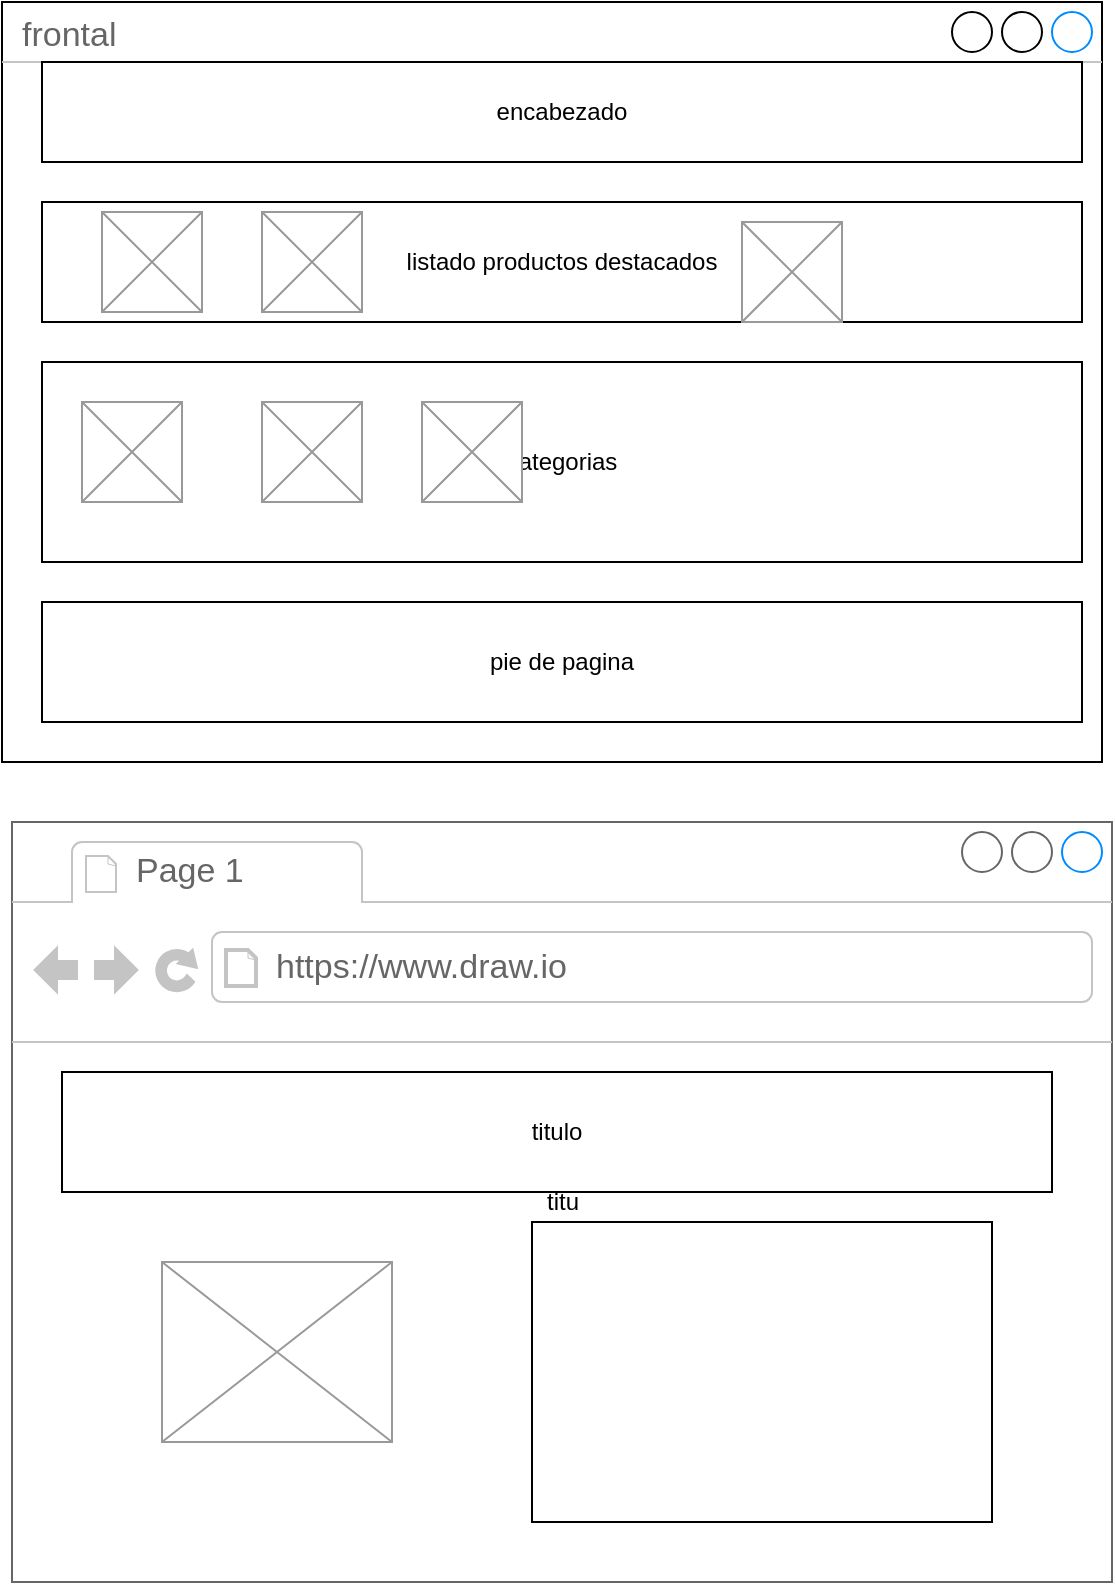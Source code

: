 <mxfile version="14.1.8" type="device" pages="2"><diagram id="od-FfWKESaKRTxakw64P" name="Page-1"><mxGraphModel dx="1463" dy="846" grid="1" gridSize="10" guides="1" tooltips="1" connect="1" arrows="1" fold="1" page="1" pageScale="1" pageWidth="827" pageHeight="1169" math="0" shadow="0"><root><mxCell id="0"/><mxCell id="1" parent="0"/><mxCell id="_cJe4_04QosQES6WJno8-1" value="frontal" style="strokeWidth=1;shadow=0;dashed=0;align=center;html=1;shape=mxgraph.mockup.containers.window;align=left;verticalAlign=top;spacingLeft=8;strokeColor2=#008cff;strokeColor3=#c4c4c4;fontColor=#666666;mainText=;fontSize=17;labelBackgroundColor=none;" vertex="1" parent="1"><mxGeometry x="170" y="50" width="550" height="380" as="geometry"/></mxCell><mxCell id="_cJe4_04QosQES6WJno8-2" value="encabezado" style="rounded=0;whiteSpace=wrap;html=1;" vertex="1" parent="1"><mxGeometry x="190" y="80" width="520" height="50" as="geometry"/></mxCell><mxCell id="_cJe4_04QosQES6WJno8-3" value="pie de pagina" style="rounded=0;whiteSpace=wrap;html=1;" vertex="1" parent="1"><mxGeometry x="190" y="350" width="520" height="60" as="geometry"/></mxCell><mxCell id="_cJe4_04QosQES6WJno8-4" value="listado productos destacados" style="rounded=0;whiteSpace=wrap;html=1;" vertex="1" parent="1"><mxGeometry x="190" y="150" width="520" height="60" as="geometry"/></mxCell><mxCell id="_cJe4_04QosQES6WJno8-5" value="" style="verticalLabelPosition=bottom;shadow=0;dashed=0;align=center;html=1;verticalAlign=top;strokeWidth=1;shape=mxgraph.mockup.graphics.simpleIcon;strokeColor=#999999;" vertex="1" parent="1"><mxGeometry x="220" y="155" width="50" height="50" as="geometry"/></mxCell><mxCell id="_cJe4_04QosQES6WJno8-6" value="" style="verticalLabelPosition=bottom;shadow=0;dashed=0;align=center;html=1;verticalAlign=top;strokeWidth=1;shape=mxgraph.mockup.graphics.simpleIcon;strokeColor=#999999;" vertex="1" parent="1"><mxGeometry x="300" y="155" width="50" height="50" as="geometry"/></mxCell><mxCell id="_cJe4_04QosQES6WJno8-7" value="" style="verticalLabelPosition=bottom;shadow=0;dashed=0;align=center;html=1;verticalAlign=top;strokeWidth=1;shape=mxgraph.mockup.graphics.simpleIcon;strokeColor=#999999;" vertex="1" parent="1"><mxGeometry x="540" y="160" width="50" height="50" as="geometry"/></mxCell><mxCell id="_cJe4_04QosQES6WJno8-8" value="categorias" style="rounded=0;whiteSpace=wrap;html=1;" vertex="1" parent="1"><mxGeometry x="190" y="230" width="520" height="100" as="geometry"/></mxCell><mxCell id="_cJe4_04QosQES6WJno8-9" value="" style="verticalLabelPosition=bottom;shadow=0;dashed=0;align=center;html=1;verticalAlign=top;strokeWidth=1;shape=mxgraph.mockup.graphics.simpleIcon;strokeColor=#999999;" vertex="1" parent="1"><mxGeometry x="210" y="250" width="50" height="50" as="geometry"/></mxCell><mxCell id="_cJe4_04QosQES6WJno8-10" value="" style="verticalLabelPosition=bottom;shadow=0;dashed=0;align=center;html=1;verticalAlign=top;strokeWidth=1;shape=mxgraph.mockup.graphics.simpleIcon;strokeColor=#999999;" vertex="1" parent="1"><mxGeometry x="300" y="250" width="50" height="50" as="geometry"/></mxCell><mxCell id="_cJe4_04QosQES6WJno8-11" value="" style="verticalLabelPosition=bottom;shadow=0;dashed=0;align=center;html=1;verticalAlign=top;strokeWidth=1;shape=mxgraph.mockup.graphics.simpleIcon;strokeColor=#999999;" vertex="1" parent="1"><mxGeometry x="380" y="250" width="50" height="50" as="geometry"/></mxCell><mxCell id="_cJe4_04QosQES6WJno8-12" value="titu" style="strokeWidth=1;shadow=0;dashed=0;align=center;html=1;shape=mxgraph.mockup.containers.browserWindow;rSize=0;strokeColor=#666666;strokeColor2=#008cff;strokeColor3=#c4c4c4;mainText=,;recursiveResize=0;" vertex="1" parent="1"><mxGeometry x="175" y="460" width="550" height="380" as="geometry"/></mxCell><mxCell id="_cJe4_04QosQES6WJno8-13" value="Page 1" style="strokeWidth=1;shadow=0;dashed=0;align=center;html=1;shape=mxgraph.mockup.containers.anchor;fontSize=17;fontColor=#666666;align=left;" vertex="1" parent="_cJe4_04QosQES6WJno8-12"><mxGeometry x="60" y="12" width="110" height="26" as="geometry"/></mxCell><mxCell id="_cJe4_04QosQES6WJno8-14" value="https://www.draw.io" style="strokeWidth=1;shadow=0;dashed=0;align=center;html=1;shape=mxgraph.mockup.containers.anchor;rSize=0;fontSize=17;fontColor=#666666;align=left;" vertex="1" parent="_cJe4_04QosQES6WJno8-12"><mxGeometry x="130" y="60" width="250" height="26" as="geometry"/></mxCell><mxCell id="_cJe4_04QosQES6WJno8-15" value="" style="verticalLabelPosition=bottom;shadow=0;dashed=0;align=center;html=1;verticalAlign=top;strokeWidth=1;shape=mxgraph.mockup.graphics.simpleIcon;strokeColor=#999999;" vertex="1" parent="_cJe4_04QosQES6WJno8-12"><mxGeometry x="75" y="220" width="115" height="90" as="geometry"/></mxCell><mxCell id="_cJe4_04QosQES6WJno8-16" value="titulo" style="rounded=0;whiteSpace=wrap;html=1;" vertex="1" parent="_cJe4_04QosQES6WJno8-12"><mxGeometry x="25" y="125" width="495" height="60" as="geometry"/></mxCell><mxCell id="_cJe4_04QosQES6WJno8-17" value="" style="rounded=0;whiteSpace=wrap;html=1;" vertex="1" parent="_cJe4_04QosQES6WJno8-12"><mxGeometry x="260" y="200" width="230" height="150" as="geometry"/></mxCell></root></mxGraphModel></diagram><diagram id="bUFBXeLi-n8K3ssSnCVB" name="Page-2"><mxGraphModel dx="1024" dy="592" grid="1" gridSize="10" guides="1" tooltips="1" connect="1" arrows="1" fold="1" page="1" pageScale="1" pageWidth="827" pageHeight="1169" math="0" shadow="0"><root><mxCell id="Uia3LlvLETuzZpLsUOKK-0"/><mxCell id="Uia3LlvLETuzZpLsUOKK-1" parent="Uia3LlvLETuzZpLsUOKK-0"/><mxCell id="Uia3LlvLETuzZpLsUOKK-2" value="" style="rounded=0;whiteSpace=wrap;html=1;" vertex="1" parent="Uia3LlvLETuzZpLsUOKK-1"><mxGeometry x="200" y="90" width="510" height="290" as="geometry"/></mxCell><mxCell id="Uia3LlvLETuzZpLsUOKK-3" value="cliente" style="verticalLabelPosition=bottom;aspect=fixed;html=1;verticalAlign=top;strokeColor=none;align=center;outlineConnect=0;shape=mxgraph.citrix.cloud;" vertex="1" parent="Uia3LlvLETuzZpLsUOKK-1"><mxGeometry x="30" y="120" width="95" height="62" as="geometry"/></mxCell><mxCell id="Uia3LlvLETuzZpLsUOKK-12" style="edgeStyle=orthogonalEdgeStyle;rounded=0;orthogonalLoop=1;jettySize=auto;html=1;" edge="1" parent="Uia3LlvLETuzZpLsUOKK-1" source="Uia3LlvLETuzZpLsUOKK-6" target="Uia3LlvLETuzZpLsUOKK-11"><mxGeometry relative="1" as="geometry"/></mxCell><mxCell id="Uia3LlvLETuzZpLsUOKK-6" value="servidor web&lt;br&gt;servidor base de datos" style="verticalLabelPosition=bottom;aspect=fixed;html=1;verticalAlign=top;strokeColor=none;align=center;outlineConnect=0;shape=mxgraph.citrix.cache_server;" vertex="1" parent="Uia3LlvLETuzZpLsUOKK-1"><mxGeometry x="470" y="132" width="71" height="97.5" as="geometry"/></mxCell><mxCell id="Uia3LlvLETuzZpLsUOKK-13" style="edgeStyle=orthogonalEdgeStyle;rounded=0;orthogonalLoop=1;jettySize=auto;html=1;" edge="1" parent="Uia3LlvLETuzZpLsUOKK-1" source="Uia3LlvLETuzZpLsUOKK-11" target="Uia3LlvLETuzZpLsUOKK-3"><mxGeometry relative="1" as="geometry"/></mxCell><mxCell id="Uia3LlvLETuzZpLsUOKK-11" value="gateway" style="verticalLabelPosition=bottom;aspect=fixed;html=1;verticalAlign=top;strokeColor=none;align=center;outlineConnect=0;shape=mxgraph.citrix.1u_2u_server;" vertex="1" parent="Uia3LlvLETuzZpLsUOKK-1"><mxGeometry x="170" y="132" width="100" height="39.1" as="geometry"/></mxCell></root></mxGraphModel></diagram></mxfile>